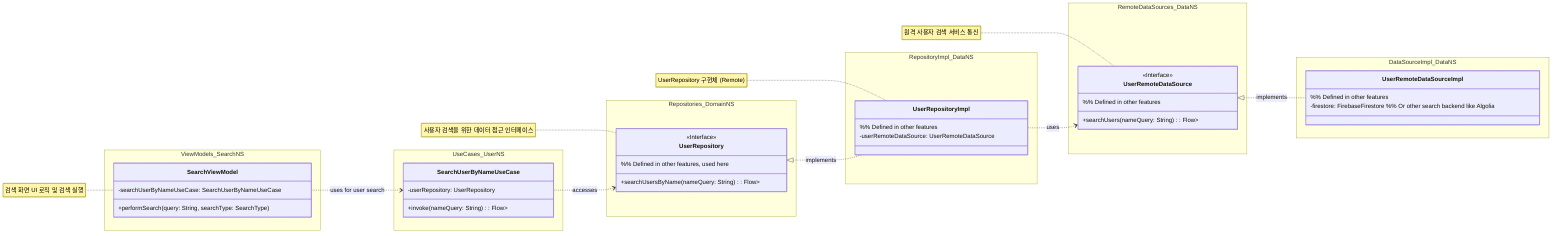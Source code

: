 classDiagram
    title Search Feature Architecture 
    %% Layered Architecture: Feature (ViewModels) -> Domain (UseCases, Repository Interfaces) -> Data (Repository Implementations, DataSources).
    %% Data Flow: External services (e.g., Firebase/Algolia) are accessed by DataSource Implementations, which are abstracted by DataSource Interfaces.
    %% Repository Implementations use DataSource Interfaces and are abstracted by Repository Interfaces.
    %% UseCases consume Repository Interfaces for business logic. ViewModels use UseCases for UI state and interactions.
    %% UI (not shown) observes ViewModels.
    %% Data Models: DTOs (e.g., UserDTO) in Data layer, Domain Models (e.g., User) in Domain/ViewModel layers.

    %% Feature Layer (ViewModels)
    subgraph Feature Layer - ViewModels
        direction LR
        namespace ViewModels_SearchNS {
            class SearchViewModel {
                -searchUserByNameUseCase: SearchUserByNameUseCase
                %% -searchProjectByNameUseCase: SearchProjectByNameUseCase (If project search is added)
                %% -searchMessagesUseCase: SearchMessagesUseCase (If message search is added)
                +performSearch(query: String, searchType: SearchType)
            }
        }
    end
    note for SearchViewModel "검색 화면 UI 로직 및 검색 실행"

    %% Domain Layer (UseCases & Repository Interfaces)
    subgraph Domain Layer
        direction LR
        %% User UseCases 네임스페이스 (Search 기능에서 사용)
        namespace UseCases_UserNS {
            class SearchUserByNameUseCase {
                -userRepository: UserRepository
                +invoke(nameQuery: String): Flow<List<User>>
            }
        }
        %% Project UseCases (검색 대상이 확장될 경우 추가)
        %% namespace UseCases_ProjectNS {
        %%     class SearchProjectByNameUseCase {
        %%         -projectRepository: ProjectRepository
        %%         +invoke(nameQuery: String): Flow<List<Project>>
        %%     }
        %% }
        %% Message UseCases (검색 대상이 확장될 경우 추가)
        %% namespace UseCases_MessageNS {
        %%     class SearchMessagesUseCase {
        %%         -messageRepository: MessageRepository
        %%         +invoke(query: String, channelId: String?): Flow<List<Message>>
        %%     }
        %% }

        %% Repositories 네임스페이스
        namespace Repositories_DomainNS {
            class UserRepository { %% Defined in other features, used here
                <<Interface>>
                +searchUsersByName(nameQuery: String): Flow<List<User>>
                %% Other methods
            }
            %% class ProjectRepository { %% If project search is implemented
            %%     <<Interface>>
            %%     +searchProjectsByName(nameQuery: String): Flow<List<Project>>
            %% }
            %% class MessageRepository { %% If message search is implemented
            %%     <<Interface>>
            %%     +searchMessages(query: String, channelId: String?): Flow<List<Message>>
            %% }
        }
        note for UserRepository "사용자 검색을 위한 데이터 접근 인터페이스"
        %% note for ProjectRepository "프로젝트 검색을 위한 데이터 접근 인터페이스"
        %% note for MessageRepository "메시지 검색을 위한 데이터 접근 인터페이스"
    end

    %% Data Layer (Repository Implementation & Remote DataSources - Local Excluded)
    subgraph Data Layer
        direction LR
        %% Repository Implementations 네임스페이스
        namespace RepositoryImpl_DataNS {
            class UserRepositoryImpl { %% Defined in other features
                -userRemoteDataSource: UserRemoteDataSource
            }
            %% class ProjectRepositoryImpl { %% If project search
            %%     -projectRemoteDataSource: ProjectRemoteDataSource
            %% }
            %% class MessageRepositoryImpl { %% If message search
            %%     -messageRemoteDataSource: MessageRemoteDataSource
            %% }
        }
        note for UserRepositoryImpl "UserRepository 구현체 (Remote)"
        %% note for ProjectRepositoryImpl "ProjectRepository 구현체 (Remote)"
        %% note for MessageRepositoryImpl "MessageRepository 구현체 (Remote)"

        %% Remote DataSources 네임스페이스
        namespace RemoteDataSources_DataNS {
            class UserRemoteDataSource { %% Defined in other features
                <<Interface>>
                +searchUsers(nameQuery: String): Flow<List<UserDTO>>
            }
            %% class ProjectRemoteDataSource { %% If project search
            %%     <<Interface>>
            %%     +searchProjects(nameQuery: String): Flow<List<ProjectDTO>>
            %% }
            %% class MessageRemoteDataSource { %% If message search
            %%     <<Interface>>
            %%     +searchMessagesInRemote(query: String, channelId: String?): Flow<List<MessageDTO>>
            %% }
        }
        note for UserRemoteDataSource "원격 사용자 검색 서비스 통신"
        %% note for ProjectRemoteDataSource "원격 프로젝트 검색 서비스 통신"
        %% note for MessageRemoteDataSource "원격 메시지 검색 서비스 통신"

        %% DataSource Implementations 네임스페이스
        namespace DataSourceImpl_DataNS {
            class UserRemoteDataSourceImpl { %% Defined in other features
                -firestore: FirebaseFirestore %% Or other search backend like Algolia
            }
            %% class ProjectRemoteDataSourceImpl { -firestore: FirebaseFirestore }
            %% class MessageRemoteDataSourceImpl { -firestore: FirebaseFirestore }
        }
    end

    %% ===== Relationships =====
    %% ViewModel -> UseCase
    SearchViewModel ..> SearchUserByNameUseCase : uses for user search
    %% SearchViewModel ..> SearchProjectByNameUseCase : uses for project search
    %% SearchViewModel ..> SearchMessagesUseCase : uses for message search

    %% UseCase -> Repository Interface
    SearchUserByNameUseCase ..> UserRepository : accesses
    %% SearchProjectByNameUseCase ..> ProjectRepository : accesses
    %% SearchMessagesUseCase ..> MessageRepository : accesses

    %% Repository Implementation -> Repository Interface
    UserRepository <|.. UserRepositoryImpl : implements
    %% ProjectRepository <|.. ProjectRepositoryImpl : implements
    %% MessageRepository <|.. MessageRepositoryImpl : implements

    %% Repository Implementation -> DataSource Interface (Remote Only)
    UserRepositoryImpl ..> UserRemoteDataSource : uses
    %% ProjectRepositoryImpl ..> ProjectRemoteDataSource : uses
    %% MessageRepositoryImpl ..> MessageRemoteDataSource : uses

    %% DataSource Implementation -> DataSource Interface
    UserRemoteDataSource <|.. UserRemoteDataSourceImpl : implements
    %% ProjectRemoteDataSource <|.. ProjectRemoteDataSourceImpl : implements
    %% MessageRemoteDataSource <|.. MessageRemoteDataSourceImpl : implements